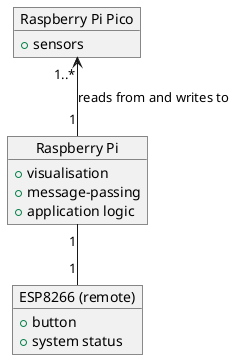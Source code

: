 @startuml

object "Raspberry Pi" as rpi {
  +visualisation
  +message-passing
  +application logic
}

object "ESP8266 (remote)" as remote {
  +button
  +system status
}

object "Raspberry Pi Pico" as sensors {
  +sensors
}

rpi "1" -- "1"  remote
rpi "1" -up-> "1..*" sensors :  reads from and writes to

@enduml
